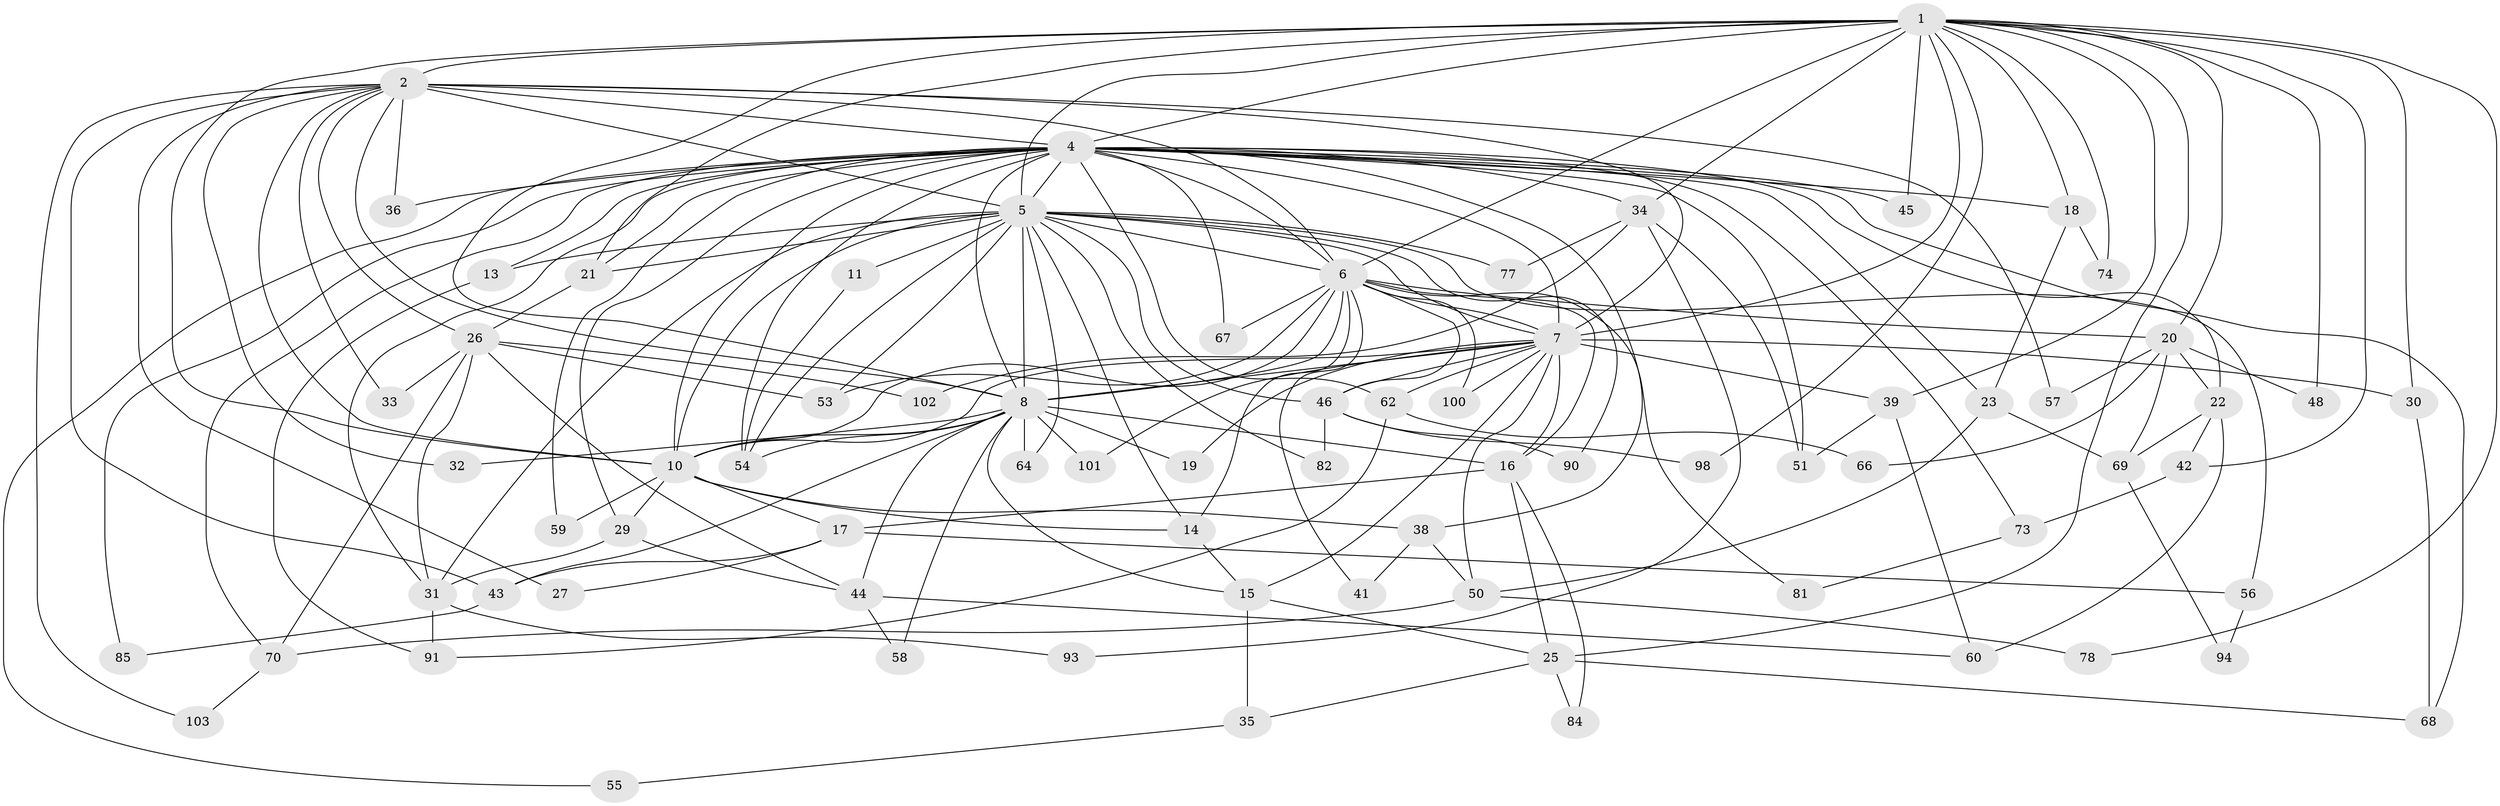 // Generated by graph-tools (version 1.1) at 2025/23/03/03/25 07:23:41]
// undirected, 74 vertices, 179 edges
graph export_dot {
graph [start="1"]
  node [color=gray90,style=filled];
  1 [super="+65"];
  2 [super="+3"];
  4 [super="+12"];
  5 [super="+9"];
  6 [super="+37"];
  7 [super="+28"];
  8 [super="+87"];
  10 [super="+40"];
  11 [super="+83"];
  13;
  14 [super="+75"];
  15 [super="+95"];
  16 [super="+24"];
  17 [super="+88"];
  18;
  19;
  20 [super="+80"];
  21 [super="+99"];
  22 [super="+86"];
  23 [super="+52"];
  25 [super="+49"];
  26 [super="+104"];
  27 [super="+63"];
  29 [super="+76"];
  30;
  31 [super="+47"];
  32;
  33;
  34 [super="+89"];
  35;
  36;
  38;
  39;
  41;
  42;
  43;
  44 [super="+92"];
  45;
  46 [super="+72"];
  48;
  50 [super="+61"];
  51;
  53;
  54;
  55;
  56;
  57;
  58;
  59;
  60;
  62;
  64;
  66;
  67;
  68 [super="+79"];
  69 [super="+71"];
  70 [super="+97"];
  73;
  74;
  77;
  78;
  81;
  82;
  84;
  85;
  90;
  91 [super="+96"];
  93;
  94;
  98;
  100;
  101;
  102;
  103;
  1 -- 2 [weight=2];
  1 -- 4 [weight=2];
  1 -- 5 [weight=2];
  1 -- 6;
  1 -- 7;
  1 -- 8;
  1 -- 10;
  1 -- 18;
  1 -- 20;
  1 -- 21;
  1 -- 30;
  1 -- 34;
  1 -- 39;
  1 -- 42;
  1 -- 45;
  1 -- 48;
  1 -- 74;
  1 -- 78;
  1 -- 98;
  1 -- 25;
  2 -- 4 [weight=2];
  2 -- 5 [weight=4];
  2 -- 6 [weight=2];
  2 -- 7 [weight=2];
  2 -- 8 [weight=2];
  2 -- 10 [weight=2];
  2 -- 27 [weight=2];
  2 -- 43;
  2 -- 32;
  2 -- 33;
  2 -- 36;
  2 -- 103;
  2 -- 57;
  2 -- 26;
  4 -- 5 [weight=3];
  4 -- 6 [weight=2];
  4 -- 7;
  4 -- 8;
  4 -- 10;
  4 -- 18;
  4 -- 22;
  4 -- 23;
  4 -- 29;
  4 -- 36;
  4 -- 38;
  4 -- 45;
  4 -- 54;
  4 -- 55;
  4 -- 59;
  4 -- 68;
  4 -- 73;
  4 -- 85;
  4 -- 34;
  4 -- 67;
  4 -- 70;
  4 -- 13;
  4 -- 51;
  4 -- 21;
  4 -- 62;
  4 -- 31;
  5 -- 6 [weight=2];
  5 -- 7 [weight=2];
  5 -- 8 [weight=2];
  5 -- 10 [weight=2];
  5 -- 11 [weight=2];
  5 -- 31;
  5 -- 46;
  5 -- 54;
  5 -- 64;
  5 -- 77;
  5 -- 82;
  5 -- 90;
  5 -- 13;
  5 -- 14;
  5 -- 53;
  5 -- 56;
  5 -- 21;
  6 -- 7;
  6 -- 8;
  6 -- 10;
  6 -- 16;
  6 -- 20 [weight=2];
  6 -- 41;
  6 -- 46;
  6 -- 53;
  6 -- 67;
  6 -- 81;
  6 -- 100;
  6 -- 14;
  7 -- 8;
  7 -- 10;
  7 -- 15;
  7 -- 16;
  7 -- 19 [weight=2];
  7 -- 30;
  7 -- 39;
  7 -- 50;
  7 -- 62;
  7 -- 100;
  7 -- 101;
  7 -- 46;
  8 -- 10 [weight=2];
  8 -- 15;
  8 -- 19;
  8 -- 32;
  8 -- 43;
  8 -- 58;
  8 -- 64;
  8 -- 101;
  8 -- 54;
  8 -- 44;
  8 -- 16;
  10 -- 14;
  10 -- 17;
  10 -- 29;
  10 -- 38;
  10 -- 59;
  11 -- 54;
  13 -- 91;
  14 -- 15;
  15 -- 25;
  15 -- 35;
  16 -- 17;
  16 -- 84;
  16 -- 25;
  17 -- 27;
  17 -- 56;
  17 -- 43;
  18 -- 23;
  18 -- 74;
  20 -- 22;
  20 -- 48;
  20 -- 57;
  20 -- 66;
  20 -- 69;
  21 -- 26;
  22 -- 42;
  22 -- 69;
  22 -- 60;
  23 -- 69;
  23 -- 50 [weight=2];
  25 -- 35;
  25 -- 68;
  25 -- 84;
  26 -- 31;
  26 -- 33;
  26 -- 44;
  26 -- 102;
  26 -- 53;
  26 -- 70;
  29 -- 44;
  29 -- 31;
  30 -- 68;
  31 -- 91;
  31 -- 93;
  34 -- 77;
  34 -- 102;
  34 -- 51;
  34 -- 93;
  35 -- 55;
  38 -- 41;
  38 -- 50;
  39 -- 51;
  39 -- 60;
  42 -- 73;
  43 -- 85;
  44 -- 58;
  44 -- 60;
  46 -- 90;
  46 -- 98;
  46 -- 82;
  50 -- 70;
  50 -- 78;
  56 -- 94;
  62 -- 66;
  62 -- 91;
  69 -- 94;
  70 -- 103;
  73 -- 81;
}
